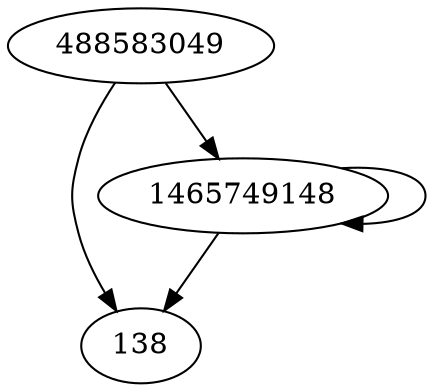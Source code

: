 digraph  {
488583049;
138;
1465749148;
488583049 -> 138;
488583049 -> 1465749148;
1465749148 -> 138;
1465749148 -> 1465749148;
}
